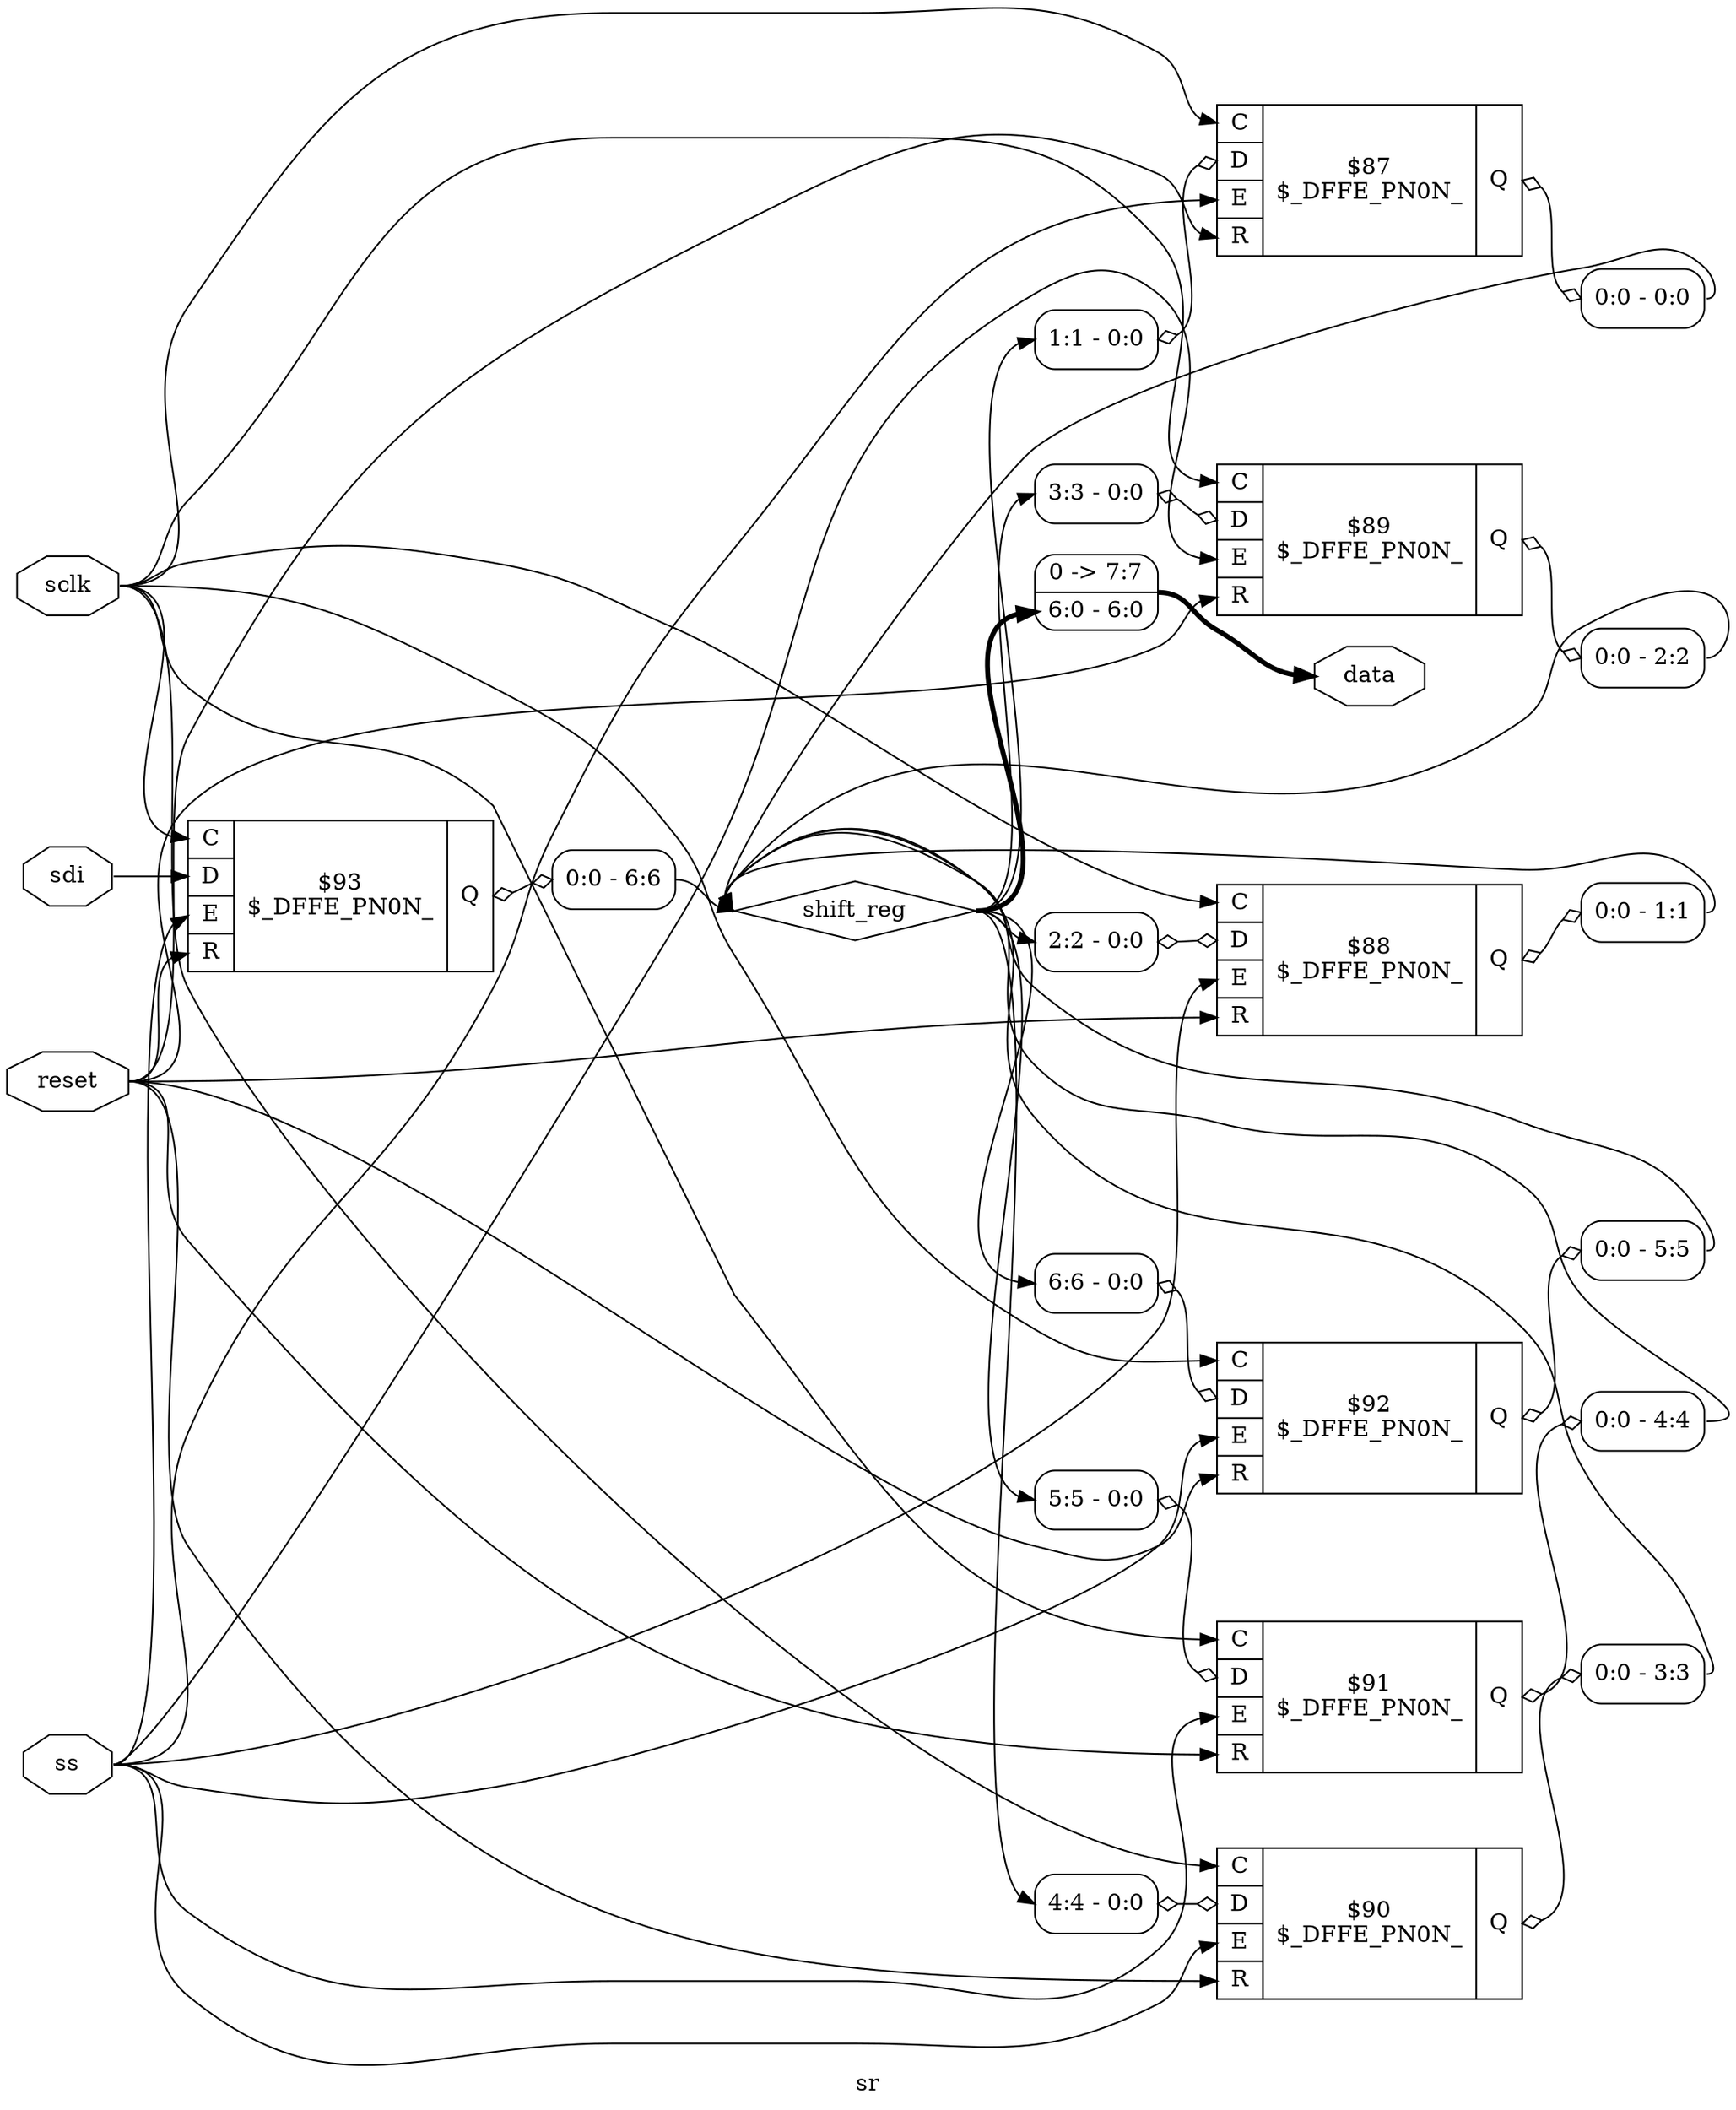 digraph "sr" {
label="sr";
rankdir="LR";
remincross=true;
n1 [ shape=octagon, label="data", color="black", fontcolor="black" ];
n2 [ shape=octagon, label="reset", color="black", fontcolor="black" ];
n3 [ shape=octagon, label="sclk", color="black", fontcolor="black" ];
n4 [ shape=octagon, label="sdi", color="black", fontcolor="black" ];
n5 [ shape=diamond, label="shift_reg", color="black", fontcolor="black" ];
n6 [ shape=octagon, label="ss", color="black", fontcolor="black" ];
c12 [ shape=record, label="{{<p7> C|<p8> D|<p9> E|<p10> R}|$87\n$_DFFE_PN0N_|{<p11> Q}}",  ];
x0 [ shape=record, style=rounded, label="<s0> 1:1 - 0:0 ", color="black", fontcolor="black" ];
x0:e -> c12:p8:w [arrowhead=odiamond, arrowtail=odiamond, dir=both, color="black", fontcolor="black", label=""];
x1 [ shape=record, style=rounded, label="<s0> 0:0 - 0:0 ", color="black", fontcolor="black" ];
c12:p11:e -> x1:w [arrowhead=odiamond, arrowtail=odiamond, dir=both, color="black", fontcolor="black", label=""];
c13 [ shape=record, label="{{<p7> C|<p8> D|<p9> E|<p10> R}|$88\n$_DFFE_PN0N_|{<p11> Q}}",  ];
x2 [ shape=record, style=rounded, label="<s0> 2:2 - 0:0 ", color="black", fontcolor="black" ];
x2:e -> c13:p8:w [arrowhead=odiamond, arrowtail=odiamond, dir=both, color="black", fontcolor="black", label=""];
x3 [ shape=record, style=rounded, label="<s0> 0:0 - 1:1 ", color="black", fontcolor="black" ];
c13:p11:e -> x3:w [arrowhead=odiamond, arrowtail=odiamond, dir=both, color="black", fontcolor="black", label=""];
c14 [ shape=record, label="{{<p7> C|<p8> D|<p9> E|<p10> R}|$89\n$_DFFE_PN0N_|{<p11> Q}}",  ];
x4 [ shape=record, style=rounded, label="<s0> 3:3 - 0:0 ", color="black", fontcolor="black" ];
x4:e -> c14:p8:w [arrowhead=odiamond, arrowtail=odiamond, dir=both, color="black", fontcolor="black", label=""];
x5 [ shape=record, style=rounded, label="<s0> 0:0 - 2:2 ", color="black", fontcolor="black" ];
c14:p11:e -> x5:w [arrowhead=odiamond, arrowtail=odiamond, dir=both, color="black", fontcolor="black", label=""];
c15 [ shape=record, label="{{<p7> C|<p8> D|<p9> E|<p10> R}|$90\n$_DFFE_PN0N_|{<p11> Q}}",  ];
x6 [ shape=record, style=rounded, label="<s0> 4:4 - 0:0 ", color="black", fontcolor="black" ];
x6:e -> c15:p8:w [arrowhead=odiamond, arrowtail=odiamond, dir=both, color="black", fontcolor="black", label=""];
x7 [ shape=record, style=rounded, label="<s0> 0:0 - 3:3 ", color="black", fontcolor="black" ];
c15:p11:e -> x7:w [arrowhead=odiamond, arrowtail=odiamond, dir=both, color="black", fontcolor="black", label=""];
c16 [ shape=record, label="{{<p7> C|<p8> D|<p9> E|<p10> R}|$91\n$_DFFE_PN0N_|{<p11> Q}}",  ];
x8 [ shape=record, style=rounded, label="<s0> 5:5 - 0:0 ", color="black", fontcolor="black" ];
x8:e -> c16:p8:w [arrowhead=odiamond, arrowtail=odiamond, dir=both, color="black", fontcolor="black", label=""];
x9 [ shape=record, style=rounded, label="<s0> 0:0 - 4:4 ", color="black", fontcolor="black" ];
c16:p11:e -> x9:w [arrowhead=odiamond, arrowtail=odiamond, dir=both, color="black", fontcolor="black", label=""];
c17 [ shape=record, label="{{<p7> C|<p8> D|<p9> E|<p10> R}|$92\n$_DFFE_PN0N_|{<p11> Q}}",  ];
x10 [ shape=record, style=rounded, label="<s0> 6:6 - 0:0 ", color="black", fontcolor="black" ];
x10:e -> c17:p8:w [arrowhead=odiamond, arrowtail=odiamond, dir=both, color="black", fontcolor="black", label=""];
x11 [ shape=record, style=rounded, label="<s0> 0:0 - 5:5 ", color="black", fontcolor="black" ];
c17:p11:e -> x11:w [arrowhead=odiamond, arrowtail=odiamond, dir=both, color="black", fontcolor="black", label=""];
c18 [ shape=record, label="{{<p7> C|<p8> D|<p9> E|<p10> R}|$93\n$_DFFE_PN0N_|{<p11> Q}}",  ];
x12 [ shape=record, style=rounded, label="<s0> 0:0 - 6:6 ", color="black", fontcolor="black" ];
c18:p11:e -> x12:w [arrowhead=odiamond, arrowtail=odiamond, dir=both, color="black", fontcolor="black", label=""];
x13 [ shape=record, style=rounded, label="0 -&gt; 7:7 |<s0> 6:0 - 6:0 ", color="black", fontcolor="black" ];
x13:e -> n1:w [color="black", fontcolor="black", style="setlinewidth(3)", label=""];
n2:e -> c12:p10:w [color="black", fontcolor="black", label=""];
n2:e -> c13:p10:w [color="black", fontcolor="black", label=""];
n2:e -> c14:p10:w [color="black", fontcolor="black", label=""];
n2:e -> c15:p10:w [color="black", fontcolor="black", label=""];
n2:e -> c16:p10:w [color="black", fontcolor="black", label=""];
n2:e -> c17:p10:w [color="black", fontcolor="black", label=""];
n2:e -> c18:p10:w [color="black", fontcolor="black", label=""];
n3:e -> c12:p7:w [color="black", fontcolor="black", label=""];
n3:e -> c13:p7:w [color="black", fontcolor="black", label=""];
n3:e -> c14:p7:w [color="black", fontcolor="black", label=""];
n3:e -> c15:p7:w [color="black", fontcolor="black", label=""];
n3:e -> c16:p7:w [color="black", fontcolor="black", label=""];
n3:e -> c17:p7:w [color="black", fontcolor="black", label=""];
n3:e -> c18:p7:w [color="black", fontcolor="black", label=""];
n4:e -> c18:p8:w [color="black", fontcolor="black", label=""];
x11:s0:e -> n5:w [color="black", fontcolor="black", label=""];
x12:s0:e -> n5:w [color="black", fontcolor="black", label=""];
x1:s0:e -> n5:w [color="black", fontcolor="black", label=""];
x3:s0:e -> n5:w [color="black", fontcolor="black", label=""];
x5:s0:e -> n5:w [color="black", fontcolor="black", label=""];
x7:s0:e -> n5:w [color="black", fontcolor="black", label=""];
x9:s0:e -> n5:w [color="black", fontcolor="black", label=""];
n5:e -> x0:s0:w [color="black", fontcolor="black", label=""];
n5:e -> x10:s0:w [color="black", fontcolor="black", label=""];
n5:e -> x13:s0:w [color="black", fontcolor="black", style="setlinewidth(3)", label=""];
n5:e -> x2:s0:w [color="black", fontcolor="black", label=""];
n5:e -> x4:s0:w [color="black", fontcolor="black", label=""];
n5:e -> x6:s0:w [color="black", fontcolor="black", label=""];
n5:e -> x8:s0:w [color="black", fontcolor="black", label=""];
n6:e -> c12:p9:w [color="black", fontcolor="black", label=""];
n6:e -> c13:p9:w [color="black", fontcolor="black", label=""];
n6:e -> c14:p9:w [color="black", fontcolor="black", label=""];
n6:e -> c15:p9:w [color="black", fontcolor="black", label=""];
n6:e -> c16:p9:w [color="black", fontcolor="black", label=""];
n6:e -> c17:p9:w [color="black", fontcolor="black", label=""];
n6:e -> c18:p9:w [color="black", fontcolor="black", label=""];
}
